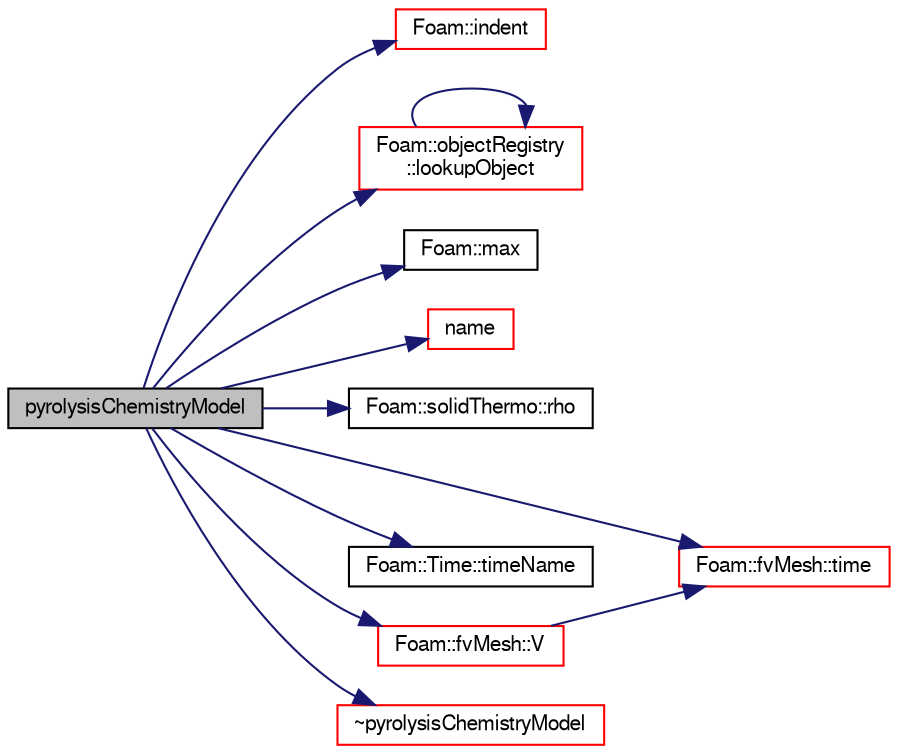 digraph "pyrolysisChemistryModel"
{
  bgcolor="transparent";
  edge [fontname="FreeSans",fontsize="10",labelfontname="FreeSans",labelfontsize="10"];
  node [fontname="FreeSans",fontsize="10",shape=record];
  rankdir="LR";
  Node0 [label="pyrolysisChemistryModel",height=0.2,width=0.4,color="black", fillcolor="grey75", style="filled", fontcolor="black"];
  Node0 -> Node1 [color="midnightblue",fontsize="10",style="solid",fontname="FreeSans"];
  Node1 [label="Foam::indent",height=0.2,width=0.4,color="red",URL="$a21124.html#ae297c57ea5b952a8bc9e4f30f7ea8701",tooltip="Indent stream. "];
  Node0 -> Node3 [color="midnightblue",fontsize="10",style="solid",fontname="FreeSans"];
  Node3 [label="Foam::objectRegistry\l::lookupObject",height=0.2,width=0.4,color="red",URL="$a26326.html#a8b49296f8410366342c524250612c2aa",tooltip="Lookup and return the object of the given Type. "];
  Node3 -> Node3 [color="midnightblue",fontsize="10",style="solid",fontname="FreeSans"];
  Node0 -> Node57 [color="midnightblue",fontsize="10",style="solid",fontname="FreeSans"];
  Node57 [label="Foam::max",height=0.2,width=0.4,color="black",URL="$a21124.html#ac993e906cf2774ae77e666bc24e81733"];
  Node0 -> Node58 [color="midnightblue",fontsize="10",style="solid",fontname="FreeSans"];
  Node58 [label="name",height=0.2,width=0.4,color="red",URL="$a12539.html#a82e193fb66ae8aade6c98ed7ff994906",tooltip="Return a string representation of a Scalar. "];
  Node0 -> Node60 [color="midnightblue",fontsize="10",style="solid",fontname="FreeSans"];
  Node60 [label="Foam::solidThermo::rho",height=0.2,width=0.4,color="black",URL="$a30230.html#acf6a2caa293f9acc324b63658a7dbf48",tooltip="Density [kg/m^3]. "];
  Node0 -> Node61 [color="midnightblue",fontsize="10",style="solid",fontname="FreeSans"];
  Node61 [label="Foam::fvMesh::time",height=0.2,width=0.4,color="red",URL="$a22766.html#a0d94096809fe3376b29a2a29ca11bb18",tooltip="Return the top-level database. "];
  Node0 -> Node63 [color="midnightblue",fontsize="10",style="solid",fontname="FreeSans"];
  Node63 [label="Foam::Time::timeName",height=0.2,width=0.4,color="black",URL="$a26350.html#ad9d86fef6eca18797c786726cf925179",tooltip="Return time name of given scalar time. "];
  Node0 -> Node64 [color="midnightblue",fontsize="10",style="solid",fontname="FreeSans"];
  Node64 [label="Foam::fvMesh::V",height=0.2,width=0.4,color="red",URL="$a22766.html#a154893d1a508aff074b16eaeaa396aea",tooltip="Return cell volumes. "];
  Node64 -> Node61 [color="midnightblue",fontsize="10",style="solid",fontname="FreeSans"];
  Node0 -> Node83 [color="midnightblue",fontsize="10",style="solid",fontname="FreeSans"];
  Node83 [label="~pyrolysisChemistryModel",height=0.2,width=0.4,color="red",URL="$a30190.html#ac64cba540fe5d3248d7ea79dd800602f",tooltip="Destructor. "];
}
